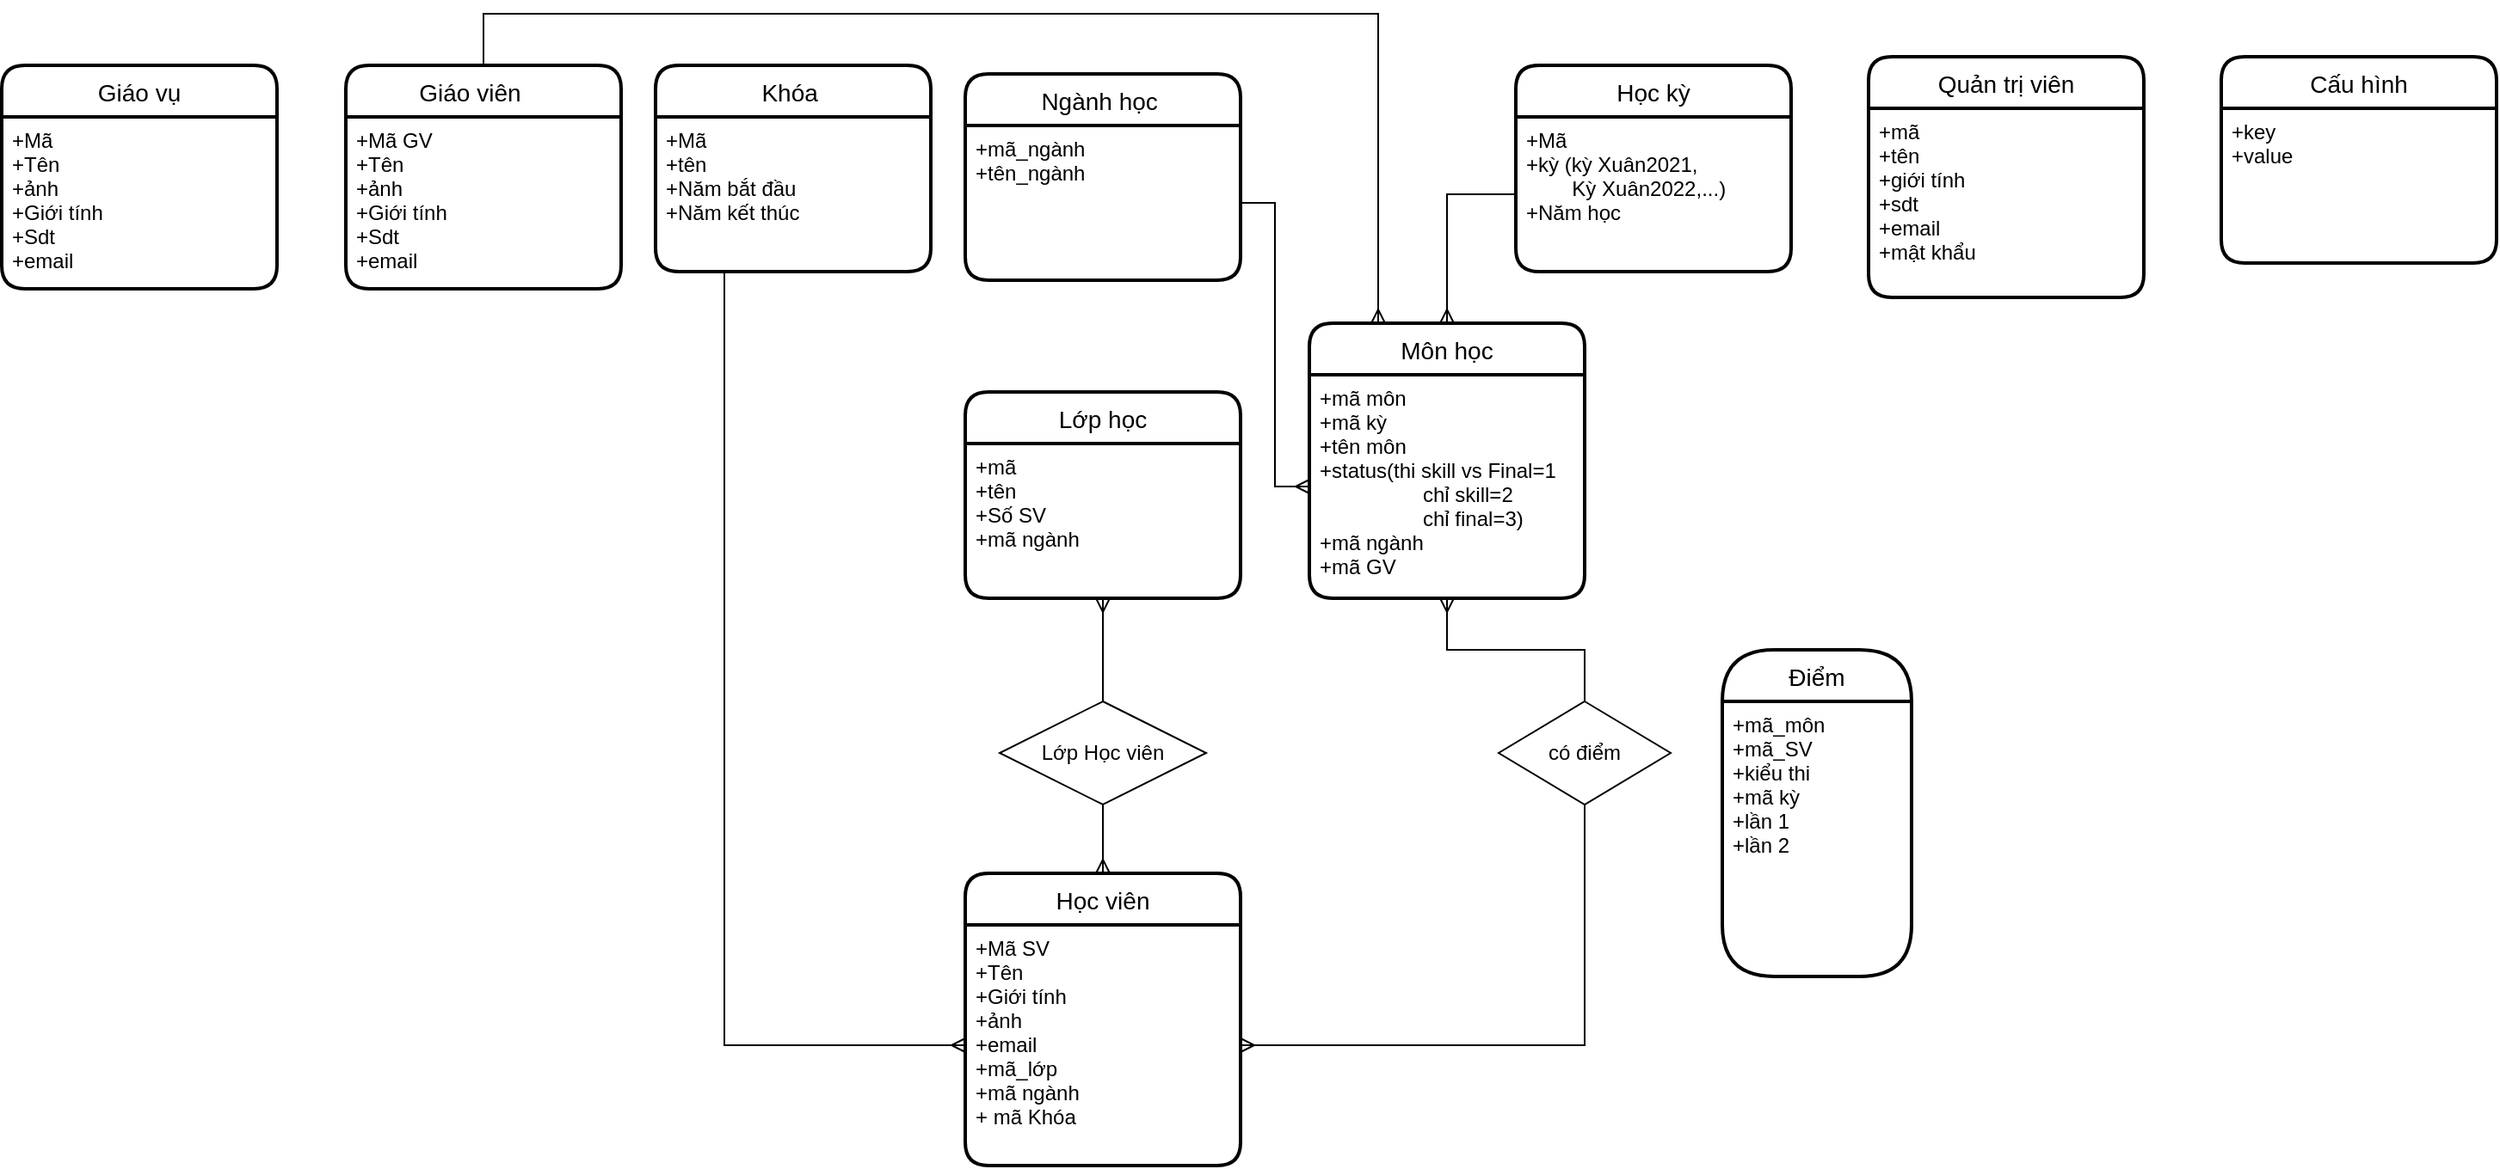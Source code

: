 <mxfile version="18.0.1" type="google" pages="2"><diagram id="BHRlq9lQyB9zRH_3aqh-" name="Page-1"><mxGraphModel grid="1" page="1" gridSize="10" guides="1" tooltips="1" connect="1" arrows="1" fold="1" pageScale="1" pageWidth="850" pageHeight="1100" math="0" shadow="0"><root><mxCell id="0"/><mxCell id="1" parent="0"/><mxCell id="GWSyd2YqOLVpxITgxBCj-1" value="Quản trị viên" style="swimlane;childLayout=stackLayout;horizontal=1;startSize=30;horizontalStack=0;rounded=1;fontSize=14;fontStyle=0;strokeWidth=2;resizeParent=0;resizeLast=1;shadow=0;dashed=0;align=center;" vertex="1" parent="1"><mxGeometry x="1115" y="85" width="160" height="140" as="geometry"/></mxCell><mxCell id="GWSyd2YqOLVpxITgxBCj-2" value="+mã&#10;+tên&#10;+giới tính&#10;+sdt&#10;+email&#10;+mật khẩu " style="align=left;strokeColor=none;fillColor=none;spacingLeft=4;fontSize=12;verticalAlign=top;resizable=0;rotatable=0;part=1;" vertex="1" parent="GWSyd2YqOLVpxITgxBCj-1"><mxGeometry y="30" width="160" height="110" as="geometry"/></mxCell><mxCell id="GWSyd2YqOLVpxITgxBCj-3" value="Học viên" style="swimlane;childLayout=stackLayout;horizontal=1;startSize=30;horizontalStack=0;rounded=1;fontSize=14;fontStyle=0;strokeWidth=2;resizeParent=0;resizeLast=1;shadow=0;dashed=0;align=center;" vertex="1" parent="1"><mxGeometry x="590" y="560" width="160" height="170" as="geometry"/></mxCell><mxCell id="GWSyd2YqOLVpxITgxBCj-4" value="+Mã SV&#10;+Tên&#10;+Giới tính&#10;+ảnh&#10;+email&#10;+mã_lớp&#10;+mã ngành&#10;+ mã Khóa&#10;" style="align=left;strokeColor=none;fillColor=none;spacingLeft=4;fontSize=12;verticalAlign=top;resizable=0;rotatable=0;part=1;" vertex="1" parent="GWSyd2YqOLVpxITgxBCj-3"><mxGeometry y="30" width="160" height="140" as="geometry"/></mxCell><mxCell id="GWSyd2YqOLVpxITgxBCj-5" value="Cấu hình" style="swimlane;childLayout=stackLayout;horizontal=1;startSize=30;horizontalStack=0;rounded=1;fontSize=14;fontStyle=0;strokeWidth=2;resizeParent=0;resizeLast=1;shadow=0;dashed=0;align=center;" vertex="1" parent="1"><mxGeometry x="1320" y="85" width="160" height="120" as="geometry"/></mxCell><mxCell id="GWSyd2YqOLVpxITgxBCj-6" value="+key&#10;+value" style="align=left;strokeColor=none;fillColor=none;spacingLeft=4;fontSize=12;verticalAlign=top;resizable=0;rotatable=0;part=1;" vertex="1" parent="GWSyd2YqOLVpxITgxBCj-5"><mxGeometry y="30" width="160" height="90" as="geometry"/></mxCell><mxCell id="GWSyd2YqOLVpxITgxBCj-7" value="Lớp học" style="swimlane;childLayout=stackLayout;horizontal=1;startSize=30;horizontalStack=0;rounded=1;fontSize=14;fontStyle=0;strokeWidth=2;resizeParent=0;resizeLast=1;shadow=0;dashed=0;align=center;" vertex="1" parent="1"><mxGeometry x="590" y="280" width="160" height="120" as="geometry"/></mxCell><mxCell id="GWSyd2YqOLVpxITgxBCj-8" value="+mã&#10;+tên&#10;+Số SV&#10;+mã ngành&#10;" style="align=left;strokeColor=none;fillColor=none;spacingLeft=4;fontSize=12;verticalAlign=top;resizable=0;rotatable=0;part=1;" vertex="1" parent="GWSyd2YqOLVpxITgxBCj-7"><mxGeometry y="30" width="160" height="90" as="geometry"/></mxCell><mxCell id="GWSyd2YqOLVpxITgxBCj-10" value="Môn học" style="swimlane;childLayout=stackLayout;horizontal=1;startSize=30;horizontalStack=0;rounded=1;fontSize=14;fontStyle=0;strokeWidth=2;resizeParent=0;resizeLast=1;shadow=0;dashed=0;align=center;" vertex="1" parent="1"><mxGeometry x="790" y="240" width="160" height="160" as="geometry"/></mxCell><mxCell id="GWSyd2YqOLVpxITgxBCj-11" value="+mã môn &#10;+mã kỳ&#10;+tên môn&#10;+status(thi skill vs Final=1&#10;                  chỉ skill=2    &#10;                  chỉ final=3)&#10;+mã ngành&#10;+mã GV&#10;&#10;&#10; " style="align=left;strokeColor=none;fillColor=none;spacingLeft=4;fontSize=12;verticalAlign=top;resizable=0;rotatable=0;part=1;" vertex="1" parent="GWSyd2YqOLVpxITgxBCj-10"><mxGeometry y="30" width="160" height="130" as="geometry"/></mxCell><mxCell id="GWSyd2YqOLVpxITgxBCj-12" value="Điểm" style="swimlane;childLayout=stackLayout;horizontal=1;startSize=30;horizontalStack=0;rounded=1;fontSize=14;fontStyle=0;strokeWidth=2;resizeParent=0;resizeLast=1;shadow=0;dashed=0;align=center;arcSize=50;" vertex="1" parent="1"><mxGeometry x="1030" y="430" width="110" height="190" as="geometry"/></mxCell><mxCell id="GWSyd2YqOLVpxITgxBCj-13" value="+mã_môn&#10;+mã_SV&#10;+kiểu thi&#10;+mã kỳ&#10;+lần 1&#10;+lần 2  &#10;" style="align=left;strokeColor=none;fillColor=none;spacingLeft=4;fontSize=12;verticalAlign=top;resizable=0;rotatable=0;part=1;" vertex="1" parent="GWSyd2YqOLVpxITgxBCj-12"><mxGeometry y="30" width="110" height="160" as="geometry"/></mxCell><mxCell id="GWSyd2YqOLVpxITgxBCj-16" value="Giáo viên    " style="swimlane;childLayout=stackLayout;horizontal=1;startSize=30;horizontalStack=0;rounded=1;fontSize=14;fontStyle=0;strokeWidth=2;resizeParent=0;resizeLast=1;shadow=0;dashed=0;align=center;" vertex="1" parent="1"><mxGeometry x="230" y="90" width="160" height="130" as="geometry"/></mxCell><mxCell id="GWSyd2YqOLVpxITgxBCj-17" value="+Mã GV&#10;+Tên&#10;+ảnh    &#10;+Giới tính&#10;+Sdt&#10;+email" style="align=left;strokeColor=none;fillColor=none;spacingLeft=4;fontSize=12;verticalAlign=top;resizable=0;rotatable=0;part=1;" vertex="1" parent="GWSyd2YqOLVpxITgxBCj-16"><mxGeometry y="30" width="160" height="100" as="geometry"/></mxCell><mxCell id="As0inwiZUNO2Wqzn2yUd-1" value="Ngành học " style="swimlane;childLayout=stackLayout;horizontal=1;startSize=30;horizontalStack=0;rounded=1;fontSize=14;fontStyle=0;strokeWidth=2;resizeParent=0;resizeLast=1;shadow=0;dashed=0;align=center;" vertex="1" parent="1"><mxGeometry x="590" y="95" width="160" height="120" as="geometry"/></mxCell><mxCell id="As0inwiZUNO2Wqzn2yUd-2" value="+mã_ngành&#10;+tên_ngành" style="align=left;strokeColor=none;fillColor=none;spacingLeft=4;fontSize=12;verticalAlign=top;resizable=0;rotatable=0;part=1;" vertex="1" parent="As0inwiZUNO2Wqzn2yUd-1"><mxGeometry y="30" width="160" height="90" as="geometry"/></mxCell><mxCell id="8SyAHFQkAuumiU2WXGUC-1" value="Học kỳ" style="swimlane;childLayout=stackLayout;horizontal=1;startSize=30;horizontalStack=0;rounded=1;fontSize=14;fontStyle=0;strokeWidth=2;resizeParent=0;resizeLast=1;shadow=0;dashed=0;align=center;" vertex="1" parent="1"><mxGeometry x="910" y="90" width="160" height="120" as="geometry"/></mxCell><mxCell id="8SyAHFQkAuumiU2WXGUC-2" value="+Mã&#10;+kỳ (kỳ Xuân2021, &#10;        Kỳ Xuân2022,...)&#10;+Năm học" style="align=left;strokeColor=none;fillColor=none;spacingLeft=4;fontSize=12;verticalAlign=top;resizable=0;rotatable=0;part=1;" vertex="1" parent="8SyAHFQkAuumiU2WXGUC-1"><mxGeometry y="30" width="160" height="90" as="geometry"/></mxCell><mxCell id="Zsi5KVs_UI_7GZ5l03Mt-1" value="Giáo vụ" style="swimlane;childLayout=stackLayout;horizontal=1;startSize=30;horizontalStack=0;rounded=1;fontSize=14;fontStyle=0;strokeWidth=2;resizeParent=0;resizeLast=1;shadow=0;dashed=0;align=center;" vertex="1" parent="1"><mxGeometry x="30" y="90" width="160" height="130" as="geometry"/></mxCell><mxCell id="Zsi5KVs_UI_7GZ5l03Mt-2" value="+Mã&#10;+Tên&#10;+ảnh    &#10;+Giới tính&#10;+Sdt&#10;+email" style="align=left;strokeColor=none;fillColor=none;spacingLeft=4;fontSize=12;verticalAlign=top;resizable=0;rotatable=0;part=1;" vertex="1" parent="Zsi5KVs_UI_7GZ5l03Mt-1"><mxGeometry y="30" width="160" height="100" as="geometry"/></mxCell><mxCell id="Zsi5KVs_UI_7GZ5l03Mt-3" value="Khóa " style="swimlane;childLayout=stackLayout;horizontal=1;startSize=30;horizontalStack=0;rounded=1;fontSize=14;fontStyle=0;strokeWidth=2;resizeParent=0;resizeLast=1;shadow=0;dashed=0;align=center;" vertex="1" parent="1"><mxGeometry x="410" y="90" width="160" height="120" as="geometry"/></mxCell><mxCell id="Zsi5KVs_UI_7GZ5l03Mt-4" value="+Mã&#10;+tên&#10;+Năm bắt đầu&#10;+Năm kết thúc" style="align=left;strokeColor=none;fillColor=none;spacingLeft=4;fontSize=12;verticalAlign=top;resizable=0;rotatable=0;part=1;" vertex="1" parent="Zsi5KVs_UI_7GZ5l03Mt-3"><mxGeometry y="30" width="160" height="90" as="geometry"/></mxCell><mxCell id="qFnhOeAhhviYLG02v7L_-3" value="" style="edgeStyle=orthogonalEdgeStyle;fontSize=12;html=1;endArrow=ERmany;startArrow=none;rounded=0;entryX=0.5;entryY=1;entryDx=0;entryDy=0;exitX=0.5;exitY=0;exitDx=0;exitDy=0;" edge="1" parent="1" source="qFnhOeAhhviYLG02v7L_-2" target="GWSyd2YqOLVpxITgxBCj-11"><mxGeometry width="100" height="100" relative="1" as="geometry"><mxPoint x="550" y="470" as="sourcePoint"/><mxPoint x="650" y="370" as="targetPoint"/></mxGeometry></mxCell><mxCell id="qFnhOeAhhviYLG02v7L_-4" style="edgeStyle=none;rounded=0;orthogonalLoop=1;jettySize=auto;html=1;exitX=1;exitY=1;exitDx=0;exitDy=0;" edge="1" parent="1" source="qFnhOeAhhviYLG02v7L_-2" target="qFnhOeAhhviYLG02v7L_-2"><mxGeometry relative="1" as="geometry"/></mxCell><mxCell id="qFnhOeAhhviYLG02v7L_-2" value="có điểm" style="shape=rhombus;perimeter=rhombusPerimeter;whiteSpace=wrap;html=1;align=center;" vertex="1" parent="1"><mxGeometry x="900" y="460" width="100" height="60" as="geometry"/></mxCell><mxCell id="qFnhOeAhhviYLG02v7L_-5" value="" style="edgeStyle=orthogonalEdgeStyle;fontSize=12;html=1;endArrow=none;startArrow=ERmany;rounded=0;entryX=0.5;entryY=1;entryDx=0;entryDy=0;exitX=1;exitY=0.5;exitDx=0;exitDy=0;" edge="1" parent="1" target="qFnhOeAhhviYLG02v7L_-2" source="GWSyd2YqOLVpxITgxBCj-4"><mxGeometry width="100" height="100" relative="1" as="geometry"><mxPoint x="800" y="670" as="sourcePoint"/><mxPoint x="1090" y="180" as="targetPoint"/></mxGeometry></mxCell><mxCell id="qFnhOeAhhviYLG02v7L_-8" value="" style="edgeStyle=orthogonalEdgeStyle;fontSize=12;html=1;endArrow=ERmany;rounded=0;entryX=0.25;entryY=0;entryDx=0;entryDy=0;exitX=0.5;exitY=0;exitDx=0;exitDy=0;" edge="1" parent="1" source="GWSyd2YqOLVpxITgxBCj-16" target="GWSyd2YqOLVpxITgxBCj-10"><mxGeometry width="100" height="100" relative="1" as="geometry"><mxPoint x="580" y="420" as="sourcePoint"/><mxPoint x="680" y="320" as="targetPoint"/><Array as="points"><mxPoint x="310" y="60"/><mxPoint x="830" y="60"/><mxPoint x="830" y="240"/></Array></mxGeometry></mxCell><mxCell id="qFnhOeAhhviYLG02v7L_-9" value="" style="edgeStyle=orthogonalEdgeStyle;fontSize=12;html=1;endArrow=ERmany;rounded=0;entryX=0;entryY=0.5;entryDx=0;entryDy=0;exitX=0.25;exitY=1;exitDx=0;exitDy=0;" edge="1" parent="1" source="Zsi5KVs_UI_7GZ5l03Mt-4" target="GWSyd2YqOLVpxITgxBCj-4"><mxGeometry width="100" height="100" relative="1" as="geometry"><mxPoint x="320" y="100.0" as="sourcePoint"/><mxPoint x="1110" y="100.0" as="targetPoint"/><Array as="points"><mxPoint x="450" y="660"/></Array></mxGeometry></mxCell><mxCell id="qFnhOeAhhviYLG02v7L_-11" value="" style="fontSize=12;html=1;endArrow=ERmany;rounded=0;entryX=0.5;entryY=0;entryDx=0;entryDy=0;exitX=0;exitY=0.5;exitDx=0;exitDy=0;edgeStyle=orthogonalEdgeStyle;" edge="1" parent="1" source="8SyAHFQkAuumiU2WXGUC-2" target="GWSyd2YqOLVpxITgxBCj-10"><mxGeometry width="100" height="100" relative="1" as="geometry"><mxPoint x="460" y="220.0" as="sourcePoint"/><mxPoint x="590" y="560" as="targetPoint"/></mxGeometry></mxCell><mxCell id="JjEBjO5GqwL359YXGDjP-1" value="" style="edgeStyle=orthogonalEdgeStyle;fontSize=12;html=1;endArrow=ERmany;rounded=0;exitX=1;exitY=0.5;exitDx=0;exitDy=0;entryX=0;entryY=0.5;entryDx=0;entryDy=0;" edge="1" parent="1" source="As0inwiZUNO2Wqzn2yUd-2" target="GWSyd2YqOLVpxITgxBCj-11"><mxGeometry width="100" height="100" relative="1" as="geometry"><mxPoint x="770" y="260" as="sourcePoint"/><mxPoint x="870" y="160" as="targetPoint"/></mxGeometry></mxCell><mxCell id="JjEBjO5GqwL359YXGDjP-3" value="" style="fontSize=12;html=1;endArrow=ERmany;startArrow=none;rounded=0;exitX=0.5;exitY=0;exitDx=0;exitDy=0;entryX=0.5;entryY=1;entryDx=0;entryDy=0;" edge="1" parent="1" source="JjEBjO5GqwL359YXGDjP-4" target="GWSyd2YqOLVpxITgxBCj-8"><mxGeometry width="100" height="100" relative="1" as="geometry"><mxPoint x="740" y="500" as="sourcePoint"/><mxPoint x="840" y="400" as="targetPoint"/></mxGeometry></mxCell><mxCell id="JjEBjO5GqwL359YXGDjP-4" value="Lớp Học viên" style="shape=rhombus;perimeter=rhombusPerimeter;whiteSpace=wrap;html=1;align=center;" vertex="1" parent="1"><mxGeometry x="610" y="460" width="120" height="60" as="geometry"/></mxCell><mxCell id="JjEBjO5GqwL359YXGDjP-5" value="" style="fontSize=12;html=1;endArrow=none;startArrow=ERmany;rounded=0;exitX=0.5;exitY=0;exitDx=0;exitDy=0;entryX=0.5;entryY=1;entryDx=0;entryDy=0;" edge="1" parent="1" source="GWSyd2YqOLVpxITgxBCj-3" target="JjEBjO5GqwL359YXGDjP-4"><mxGeometry width="100" height="100" relative="1" as="geometry"><mxPoint x="670.0" y="560" as="sourcePoint"/><mxPoint x="670.0" y="400" as="targetPoint"/></mxGeometry></mxCell></root></mxGraphModel></diagram><diagram id="-JvDn_v2DTH-iRINagby" name="Page-2"><mxGraphModel grid="1" page="1" gridSize="10" guides="1" tooltips="1" connect="1" arrows="1" fold="1" pageScale="1" pageWidth="850" pageHeight="1100" math="0" shadow="0"><root><mxCell id="0"/><mxCell id="1" parent="0"/></root></mxGraphModel></diagram></mxfile>